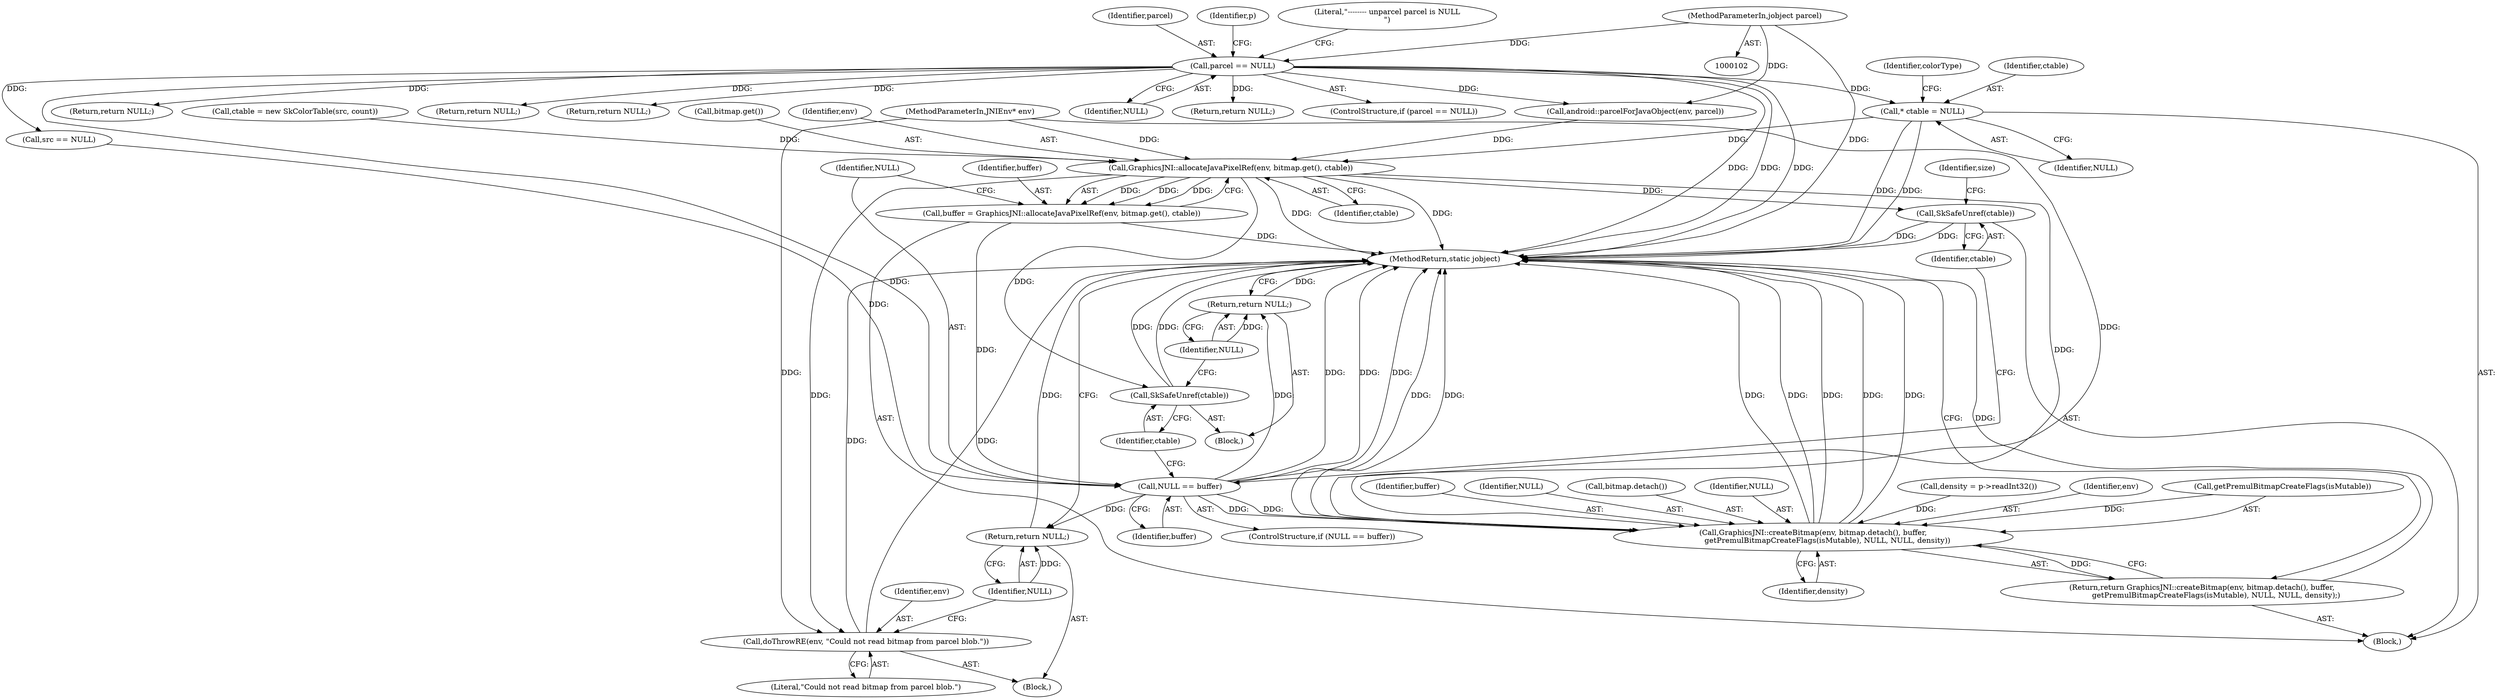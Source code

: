 digraph "0_Android_d44e5bde18a41beda39d49189bef7f2ba7c8f3cb@pointer" {
"1000195" [label="(Call,* ctable = NULL)"];
"1000108" [label="(Call,parcel == NULL)"];
"1000105" [label="(MethodParameterIn,jobject parcel)"];
"1000251" [label="(Call,GraphicsJNI::allocateJavaPixelRef(env, bitmap.get(), ctable))"];
"1000249" [label="(Call,buffer = GraphicsJNI::allocateJavaPixelRef(env, bitmap.get(), ctable))"];
"1000256" [label="(Call,NULL == buffer)"];
"1000262" [label="(Return,return NULL;)"];
"1000284" [label="(Return,return NULL;)"];
"1000294" [label="(Call,GraphicsJNI::createBitmap(env, bitmap.detach(), buffer,\n            getPremulBitmapCreateFlags(isMutable), NULL, NULL, density))"];
"1000293" [label="(Return,return GraphicsJNI::createBitmap(env, bitmap.detach(), buffer,\n            getPremulBitmapCreateFlags(isMutable), NULL, NULL, density);)"];
"1000260" [label="(Call,SkSafeUnref(ctable))"];
"1000264" [label="(Call,SkSafeUnref(ctable))"];
"1000281" [label="(Call,doThrowRE(env, \"Could not read bitmap from parcel blob.\"))"];
"1000109" [label="(Identifier,parcel)"];
"1000197" [label="(Identifier,NULL)"];
"1000107" [label="(ControlStructure,if (parcel == NULL))"];
"1000249" [label="(Call,buffer = GraphicsJNI::allocateJavaPixelRef(env, bitmap.get(), ctable))"];
"1000302" [label="(Identifier,density)"];
"1000118" [label="(Identifier,p)"];
"1000244" [label="(Call,ctable = new SkColorTable(src, count))"];
"1000238" [label="(Call,src == NULL)"];
"1000153" [label="(Call,density = p->readInt32())"];
"1000180" [label="(Return,return NULL;)"];
"1000113" [label="(Literal,\"-------- unparcel parcel is NULL\n\")"];
"1000280" [label="(Block,)"];
"1000281" [label="(Call,doThrowRE(env, \"Could not read bitmap from parcel blob.\"))"];
"1000261" [label="(Identifier,ctable)"];
"1000293" [label="(Return,return GraphicsJNI::createBitmap(env, bitmap.detach(), buffer,\n            getPremulBitmapCreateFlags(isMutable), NULL, NULL, density);)"];
"1000264" [label="(Call,SkSafeUnref(ctable))"];
"1000114" [label="(Return,return NULL;)"];
"1000192" [label="(Return,return NULL;)"];
"1000260" [label="(Call,SkSafeUnref(ctable))"];
"1000256" [label="(Call,NULL == buffer)"];
"1000251" [label="(Call,GraphicsJNI::allocateJavaPixelRef(env, bitmap.get(), ctable))"];
"1000258" [label="(Identifier,buffer)"];
"1000259" [label="(Block,)"];
"1000200" [label="(Identifier,colorType)"];
"1000295" [label="(Identifier,env)"];
"1000283" [label="(Literal,\"Could not read bitmap from parcel blob.\")"];
"1000119" [label="(Call,android::parcelForJavaObject(env, parcel))"];
"1000298" [label="(Call,getPremulBitmapCreateFlags(isMutable))"];
"1000254" [label="(Identifier,ctable)"];
"1000103" [label="(MethodParameterIn,JNIEnv* env)"];
"1000106" [label="(Block,)"];
"1000255" [label="(ControlStructure,if (NULL == buffer))"];
"1000294" [label="(Call,GraphicsJNI::createBitmap(env, bitmap.detach(), buffer,\n            getPremulBitmapCreateFlags(isMutable), NULL, NULL, density))"];
"1000303" [label="(MethodReturn,static jobject)"];
"1000250" [label="(Identifier,buffer)"];
"1000297" [label="(Identifier,buffer)"];
"1000282" [label="(Identifier,env)"];
"1000195" [label="(Call,* ctable = NULL)"];
"1000284" [label="(Return,return NULL;)"];
"1000253" [label="(Call,bitmap.get())"];
"1000105" [label="(MethodParameterIn,jobject parcel)"];
"1000108" [label="(Call,parcel == NULL)"];
"1000301" [label="(Identifier,NULL)"];
"1000296" [label="(Call,bitmap.detach())"];
"1000262" [label="(Return,return NULL;)"];
"1000257" [label="(Identifier,NULL)"];
"1000300" [label="(Identifier,NULL)"];
"1000110" [label="(Identifier,NULL)"];
"1000268" [label="(Identifier,size)"];
"1000252" [label="(Identifier,env)"];
"1000285" [label="(Identifier,NULL)"];
"1000265" [label="(Identifier,ctable)"];
"1000216" [label="(Return,return NULL;)"];
"1000263" [label="(Identifier,NULL)"];
"1000196" [label="(Identifier,ctable)"];
"1000195" -> "1000106"  [label="AST: "];
"1000195" -> "1000197"  [label="CFG: "];
"1000196" -> "1000195"  [label="AST: "];
"1000197" -> "1000195"  [label="AST: "];
"1000200" -> "1000195"  [label="CFG: "];
"1000195" -> "1000303"  [label="DDG: "];
"1000195" -> "1000303"  [label="DDG: "];
"1000108" -> "1000195"  [label="DDG: "];
"1000195" -> "1000251"  [label="DDG: "];
"1000108" -> "1000107"  [label="AST: "];
"1000108" -> "1000110"  [label="CFG: "];
"1000109" -> "1000108"  [label="AST: "];
"1000110" -> "1000108"  [label="AST: "];
"1000113" -> "1000108"  [label="CFG: "];
"1000118" -> "1000108"  [label="CFG: "];
"1000108" -> "1000303"  [label="DDG: "];
"1000108" -> "1000303"  [label="DDG: "];
"1000108" -> "1000303"  [label="DDG: "];
"1000105" -> "1000108"  [label="DDG: "];
"1000108" -> "1000114"  [label="DDG: "];
"1000108" -> "1000119"  [label="DDG: "];
"1000108" -> "1000180"  [label="DDG: "];
"1000108" -> "1000192"  [label="DDG: "];
"1000108" -> "1000216"  [label="DDG: "];
"1000108" -> "1000238"  [label="DDG: "];
"1000108" -> "1000256"  [label="DDG: "];
"1000105" -> "1000102"  [label="AST: "];
"1000105" -> "1000303"  [label="DDG: "];
"1000105" -> "1000119"  [label="DDG: "];
"1000251" -> "1000249"  [label="AST: "];
"1000251" -> "1000254"  [label="CFG: "];
"1000252" -> "1000251"  [label="AST: "];
"1000253" -> "1000251"  [label="AST: "];
"1000254" -> "1000251"  [label="AST: "];
"1000249" -> "1000251"  [label="CFG: "];
"1000251" -> "1000303"  [label="DDG: "];
"1000251" -> "1000303"  [label="DDG: "];
"1000251" -> "1000249"  [label="DDG: "];
"1000251" -> "1000249"  [label="DDG: "];
"1000251" -> "1000249"  [label="DDG: "];
"1000119" -> "1000251"  [label="DDG: "];
"1000103" -> "1000251"  [label="DDG: "];
"1000244" -> "1000251"  [label="DDG: "];
"1000251" -> "1000260"  [label="DDG: "];
"1000251" -> "1000264"  [label="DDG: "];
"1000251" -> "1000281"  [label="DDG: "];
"1000251" -> "1000294"  [label="DDG: "];
"1000249" -> "1000106"  [label="AST: "];
"1000250" -> "1000249"  [label="AST: "];
"1000257" -> "1000249"  [label="CFG: "];
"1000249" -> "1000303"  [label="DDG: "];
"1000249" -> "1000256"  [label="DDG: "];
"1000256" -> "1000255"  [label="AST: "];
"1000256" -> "1000258"  [label="CFG: "];
"1000257" -> "1000256"  [label="AST: "];
"1000258" -> "1000256"  [label="AST: "];
"1000261" -> "1000256"  [label="CFG: "];
"1000265" -> "1000256"  [label="CFG: "];
"1000256" -> "1000303"  [label="DDG: "];
"1000256" -> "1000303"  [label="DDG: "];
"1000256" -> "1000303"  [label="DDG: "];
"1000238" -> "1000256"  [label="DDG: "];
"1000256" -> "1000262"  [label="DDG: "];
"1000256" -> "1000284"  [label="DDG: "];
"1000256" -> "1000294"  [label="DDG: "];
"1000256" -> "1000294"  [label="DDG: "];
"1000262" -> "1000259"  [label="AST: "];
"1000262" -> "1000263"  [label="CFG: "];
"1000263" -> "1000262"  [label="AST: "];
"1000303" -> "1000262"  [label="CFG: "];
"1000262" -> "1000303"  [label="DDG: "];
"1000263" -> "1000262"  [label="DDG: "];
"1000284" -> "1000280"  [label="AST: "];
"1000284" -> "1000285"  [label="CFG: "];
"1000285" -> "1000284"  [label="AST: "];
"1000303" -> "1000284"  [label="CFG: "];
"1000284" -> "1000303"  [label="DDG: "];
"1000285" -> "1000284"  [label="DDG: "];
"1000294" -> "1000293"  [label="AST: "];
"1000294" -> "1000302"  [label="CFG: "];
"1000295" -> "1000294"  [label="AST: "];
"1000296" -> "1000294"  [label="AST: "];
"1000297" -> "1000294"  [label="AST: "];
"1000298" -> "1000294"  [label="AST: "];
"1000300" -> "1000294"  [label="AST: "];
"1000301" -> "1000294"  [label="AST: "];
"1000302" -> "1000294"  [label="AST: "];
"1000293" -> "1000294"  [label="CFG: "];
"1000294" -> "1000303"  [label="DDG: "];
"1000294" -> "1000303"  [label="DDG: "];
"1000294" -> "1000303"  [label="DDG: "];
"1000294" -> "1000303"  [label="DDG: "];
"1000294" -> "1000303"  [label="DDG: "];
"1000294" -> "1000303"  [label="DDG: "];
"1000294" -> "1000303"  [label="DDG: "];
"1000294" -> "1000293"  [label="DDG: "];
"1000103" -> "1000294"  [label="DDG: "];
"1000298" -> "1000294"  [label="DDG: "];
"1000153" -> "1000294"  [label="DDG: "];
"1000293" -> "1000106"  [label="AST: "];
"1000303" -> "1000293"  [label="CFG: "];
"1000293" -> "1000303"  [label="DDG: "];
"1000260" -> "1000259"  [label="AST: "];
"1000260" -> "1000261"  [label="CFG: "];
"1000261" -> "1000260"  [label="AST: "];
"1000263" -> "1000260"  [label="CFG: "];
"1000260" -> "1000303"  [label="DDG: "];
"1000260" -> "1000303"  [label="DDG: "];
"1000264" -> "1000106"  [label="AST: "];
"1000264" -> "1000265"  [label="CFG: "];
"1000265" -> "1000264"  [label="AST: "];
"1000268" -> "1000264"  [label="CFG: "];
"1000264" -> "1000303"  [label="DDG: "];
"1000264" -> "1000303"  [label="DDG: "];
"1000281" -> "1000280"  [label="AST: "];
"1000281" -> "1000283"  [label="CFG: "];
"1000282" -> "1000281"  [label="AST: "];
"1000283" -> "1000281"  [label="AST: "];
"1000285" -> "1000281"  [label="CFG: "];
"1000281" -> "1000303"  [label="DDG: "];
"1000281" -> "1000303"  [label="DDG: "];
"1000103" -> "1000281"  [label="DDG: "];
}
